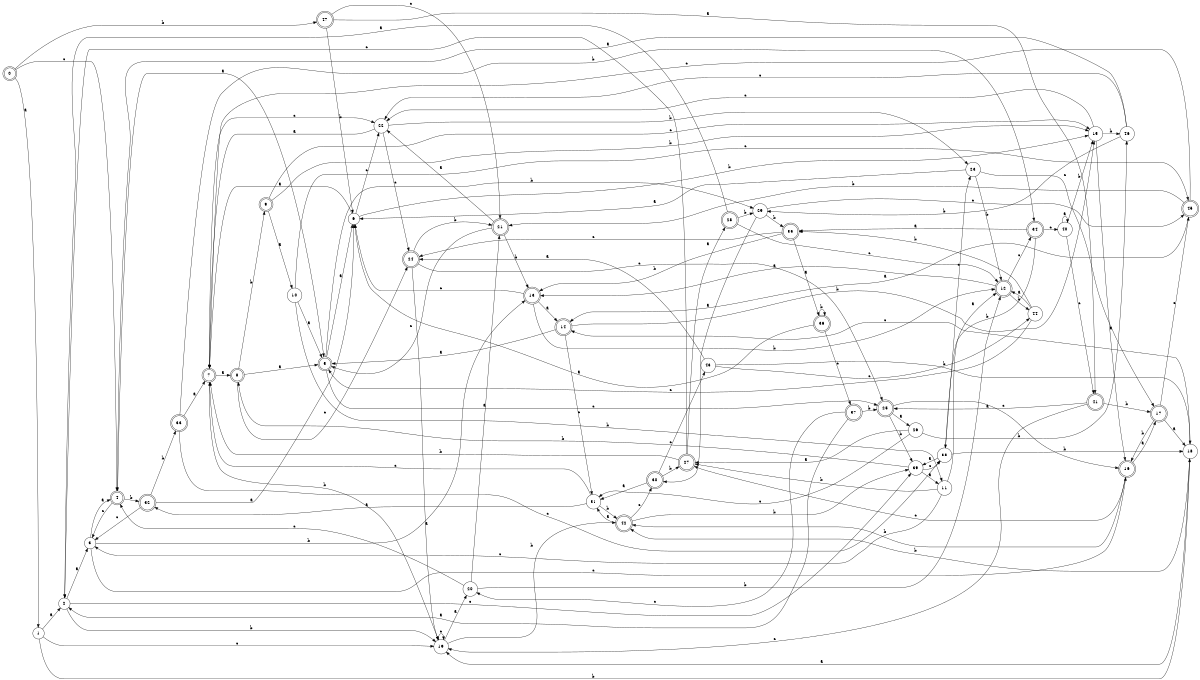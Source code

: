 digraph n39_5 {
__start0 [label="" shape="none"];

rankdir=LR;
size="8,5";

s0 [style="rounded,filled", color="black", fillcolor="white" shape="doublecircle", label="0"];
s1 [style="filled", color="black", fillcolor="white" shape="circle", label="1"];
s2 [style="filled", color="black", fillcolor="white" shape="circle", label="2"];
s3 [style="filled", color="black", fillcolor="white" shape="circle", label="3"];
s4 [style="rounded,filled", color="black", fillcolor="white" shape="doublecircle", label="4"];
s5 [style="rounded,filled", color="black", fillcolor="white" shape="doublecircle", label="5"];
s6 [style="filled", color="black", fillcolor="white" shape="circle", label="6"];
s7 [style="rounded,filled", color="black", fillcolor="white" shape="doublecircle", label="7"];
s8 [style="rounded,filled", color="black", fillcolor="white" shape="doublecircle", label="8"];
s9 [style="rounded,filled", color="black", fillcolor="white" shape="doublecircle", label="9"];
s10 [style="filled", color="black", fillcolor="white" shape="circle", label="10"];
s11 [style="filled", color="black", fillcolor="white" shape="circle", label="11"];
s12 [style="rounded,filled", color="black", fillcolor="white" shape="doublecircle", label="12"];
s13 [style="rounded,filled", color="black", fillcolor="white" shape="doublecircle", label="13"];
s14 [style="rounded,filled", color="black", fillcolor="white" shape="doublecircle", label="14"];
s15 [style="filled", color="black", fillcolor="white" shape="circle", label="15"];
s16 [style="rounded,filled", color="black", fillcolor="white" shape="doublecircle", label="16"];
s17 [style="rounded,filled", color="black", fillcolor="white" shape="doublecircle", label="17"];
s18 [style="filled", color="black", fillcolor="white" shape="circle", label="18"];
s19 [style="filled", color="black", fillcolor="white" shape="circle", label="19"];
s20 [style="filled", color="black", fillcolor="white" shape="circle", label="20"];
s21 [style="rounded,filled", color="black", fillcolor="white" shape="doublecircle", label="21"];
s22 [style="filled", color="black", fillcolor="white" shape="circle", label="22"];
s23 [style="filled", color="black", fillcolor="white" shape="circle", label="23"];
s24 [style="rounded,filled", color="black", fillcolor="white" shape="doublecircle", label="24"];
s25 [style="rounded,filled", color="black", fillcolor="white" shape="doublecircle", label="25"];
s26 [style="filled", color="black", fillcolor="white" shape="circle", label="26"];
s27 [style="rounded,filled", color="black", fillcolor="white" shape="doublecircle", label="27"];
s28 [style="rounded,filled", color="black", fillcolor="white" shape="doublecircle", label="28"];
s29 [style="filled", color="black", fillcolor="white" shape="circle", label="29"];
s30 [style="rounded,filled", color="black", fillcolor="white" shape="doublecircle", label="30"];
s31 [style="filled", color="black", fillcolor="white" shape="circle", label="31"];
s32 [style="rounded,filled", color="black", fillcolor="white" shape="doublecircle", label="32"];
s33 [style="rounded,filled", color="black", fillcolor="white" shape="doublecircle", label="33"];
s34 [style="rounded,filled", color="black", fillcolor="white" shape="doublecircle", label="34"];
s35 [style="rounded,filled", color="black", fillcolor="white" shape="doublecircle", label="35"];
s36 [style="rounded,filled", color="black", fillcolor="white" shape="doublecircle", label="36"];
s37 [style="rounded,filled", color="black", fillcolor="white" shape="doublecircle", label="37"];
s38 [style="filled", color="black", fillcolor="white" shape="circle", label="38"];
s39 [style="filled", color="black", fillcolor="white" shape="circle", label="39"];
s40 [style="filled", color="black", fillcolor="white" shape="circle", label="40"];
s41 [style="rounded,filled", color="black", fillcolor="white" shape="doublecircle", label="41"];
s42 [style="rounded,filled", color="black", fillcolor="white" shape="doublecircle", label="42"];
s43 [style="filled", color="black", fillcolor="white" shape="circle", label="43"];
s44 [style="filled", color="black", fillcolor="white" shape="circle", label="44"];
s45 [style="rounded,filled", color="black", fillcolor="white" shape="doublecircle", label="45"];
s46 [style="filled", color="black", fillcolor="white" shape="circle", label="46"];
s47 [style="rounded,filled", color="black", fillcolor="white" shape="doublecircle", label="47"];
s0 -> s1 [label="a"];
s0 -> s47 [label="b"];
s0 -> s4 [label="c"];
s1 -> s2 [label="a"];
s1 -> s18 [label="b"];
s1 -> s19 [label="c"];
s2 -> s3 [label="a"];
s2 -> s19 [label="b"];
s2 -> s39 [label="c"];
s3 -> s4 [label="a"];
s3 -> s13 [label="b"];
s3 -> s16 [label="c"];
s4 -> s5 [label="a"];
s4 -> s32 [label="b"];
s4 -> s3 [label="c"];
s5 -> s6 [label="a"];
s5 -> s29 [label="b"];
s5 -> s25 [label="c"];
s6 -> s7 [label="a"];
s6 -> s15 [label="b"];
s6 -> s22 [label="c"];
s7 -> s8 [label="a"];
s7 -> s19 [label="b"];
s7 -> s22 [label="c"];
s8 -> s5 [label="a"];
s8 -> s9 [label="b"];
s8 -> s24 [label="c"];
s9 -> s10 [label="a"];
s9 -> s15 [label="b"];
s9 -> s15 [label="c"];
s10 -> s5 [label="a"];
s10 -> s11 [label="b"];
s10 -> s45 [label="c"];
s11 -> s12 [label="a"];
s11 -> s27 [label="b"];
s11 -> s3 [label="c"];
s12 -> s13 [label="a"];
s12 -> s44 [label="b"];
s12 -> s34 [label="c"];
s13 -> s14 [label="a"];
s13 -> s12 [label="b"];
s13 -> s6 [label="c"];
s14 -> s5 [label="a"];
s14 -> s15 [label="b"];
s14 -> s31 [label="c"];
s15 -> s16 [label="a"];
s15 -> s46 [label="b"];
s15 -> s22 [label="c"];
s16 -> s17 [label="a"];
s16 -> s42 [label="b"];
s16 -> s27 [label="c"];
s17 -> s18 [label="a"];
s17 -> s16 [label="b"];
s17 -> s45 [label="c"];
s18 -> s19 [label="a"];
s18 -> s42 [label="b"];
s18 -> s14 [label="c"];
s19 -> s20 [label="a"];
s19 -> s42 [label="b"];
s19 -> s19 [label="c"];
s20 -> s21 [label="a"];
s20 -> s12 [label="b"];
s20 -> s4 [label="c"];
s21 -> s22 [label="a"];
s21 -> s13 [label="b"];
s21 -> s5 [label="c"];
s22 -> s7 [label="a"];
s22 -> s23 [label="b"];
s22 -> s24 [label="c"];
s23 -> s6 [label="a"];
s23 -> s12 [label="b"];
s23 -> s17 [label="c"];
s24 -> s19 [label="a"];
s24 -> s21 [label="b"];
s24 -> s25 [label="c"];
s25 -> s26 [label="a"];
s25 -> s39 [label="b"];
s25 -> s16 [label="c"];
s26 -> s27 [label="a"];
s26 -> s46 [label="b"];
s26 -> s31 [label="c"];
s27 -> s28 [label="a"];
s27 -> s7 [label="b"];
s27 -> s2 [label="c"];
s28 -> s2 [label="a"];
s28 -> s29 [label="b"];
s28 -> s12 [label="c"];
s29 -> s30 [label="a"];
s29 -> s35 [label="b"];
s29 -> s45 [label="c"];
s30 -> s31 [label="a"];
s30 -> s27 [label="b"];
s30 -> s43 [label="c"];
s31 -> s32 [label="a"];
s31 -> s42 [label="b"];
s31 -> s7 [label="c"];
s32 -> s6 [label="a"];
s32 -> s33 [label="b"];
s32 -> s3 [label="c"];
s33 -> s7 [label="a"];
s33 -> s34 [label="b"];
s33 -> s38 [label="c"];
s34 -> s35 [label="a"];
s34 -> s38 [label="b"];
s34 -> s40 [label="c"];
s35 -> s36 [label="a"];
s35 -> s13 [label="b"];
s35 -> s24 [label="c"];
s36 -> s6 [label="a"];
s36 -> s36 [label="b"];
s36 -> s37 [label="c"];
s37 -> s2 [label="a"];
s37 -> s25 [label="b"];
s37 -> s20 [label="c"];
s38 -> s39 [label="a"];
s38 -> s18 [label="b"];
s38 -> s23 [label="c"];
s39 -> s11 [label="a"];
s39 -> s8 [label="b"];
s39 -> s38 [label="c"];
s40 -> s40 [label="a"];
s40 -> s15 [label="b"];
s40 -> s41 [label="c"];
s41 -> s25 [label="a"];
s41 -> s17 [label="b"];
s41 -> s19 [label="c"];
s42 -> s31 [label="a"];
s42 -> s39 [label="b"];
s42 -> s30 [label="c"];
s43 -> s24 [label="a"];
s43 -> s18 [label="b"];
s43 -> s44 [label="c"];
s44 -> s12 [label="a"];
s44 -> s35 [label="b"];
s44 -> s5 [label="c"];
s45 -> s14 [label="a"];
s45 -> s21 [label="b"];
s45 -> s7 [label="c"];
s46 -> s4 [label="a"];
s46 -> s29 [label="b"];
s46 -> s22 [label="c"];
s47 -> s41 [label="a"];
s47 -> s6 [label="b"];
s47 -> s21 [label="c"];

}